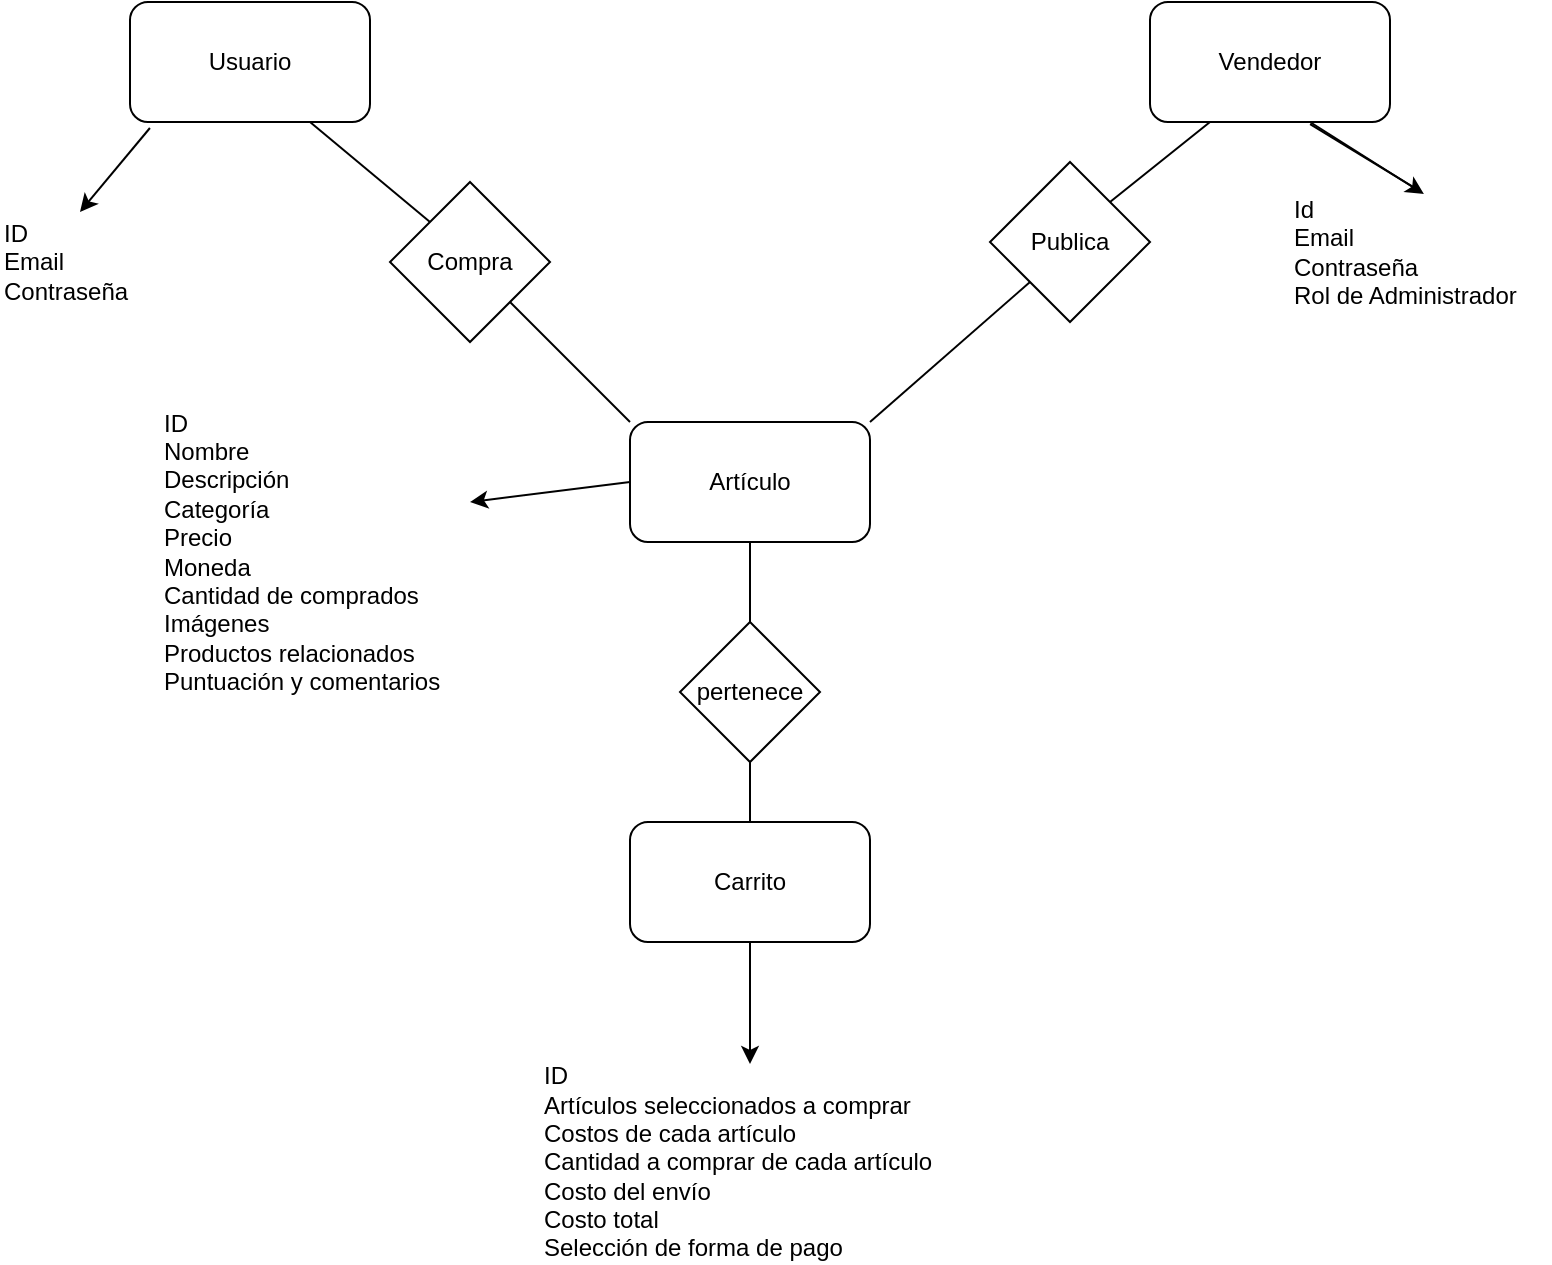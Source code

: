 <mxfile version="14.9.8" type="device"><diagram id="R2lEEEUBdFMjLlhIrx00" name="Page-1"><mxGraphModel dx="942" dy="614" grid="1" gridSize="10" guides="1" tooltips="1" connect="1" arrows="1" fold="1" page="1" pageScale="1" pageWidth="850" pageHeight="1100" math="0" shadow="0" extFonts="Permanent Marker^https://fonts.googleapis.com/css?family=Permanent+Marker"><root><mxCell id="0"/><mxCell id="1" parent="0"/><mxCell id="_VD1kZtZuPOthibTqeRd-1" value="Usuario" style="rounded=1;whiteSpace=wrap;html=1;" vertex="1" parent="1"><mxGeometry x="100" y="70" width="120" height="60" as="geometry"/></mxCell><mxCell id="_VD1kZtZuPOthibTqeRd-2" value="Artículo" style="rounded=1;whiteSpace=wrap;html=1;" vertex="1" parent="1"><mxGeometry x="350" y="280" width="120" height="60" as="geometry"/></mxCell><mxCell id="_VD1kZtZuPOthibTqeRd-3" value="Vendedor" style="rounded=1;whiteSpace=wrap;html=1;" vertex="1" parent="1"><mxGeometry x="610" y="70" width="120" height="60" as="geometry"/></mxCell><mxCell id="_VD1kZtZuPOthibTqeRd-4" value="Carrito" style="rounded=1;whiteSpace=wrap;html=1;" vertex="1" parent="1"><mxGeometry x="350" y="480" width="120" height="60" as="geometry"/></mxCell><mxCell id="_VD1kZtZuPOthibTqeRd-9" value="" style="endArrow=classic;html=1;exitX=0.083;exitY=1.05;exitDx=0;exitDy=0;exitPerimeter=0;entryX=0.5;entryY=0;entryDx=0;entryDy=0;entryPerimeter=0;" edge="1" parent="1" source="_VD1kZtZuPOthibTqeRd-1" target="_VD1kZtZuPOthibTqeRd-13"><mxGeometry width="50" height="50" relative="1" as="geometry"><mxPoint x="100" y="220" as="sourcePoint"/><mxPoint x="80" y="170" as="targetPoint"/></mxGeometry></mxCell><mxCell id="_VD1kZtZuPOthibTqeRd-13" value="&lt;span&gt;ID&lt;/span&gt;&lt;br&gt;&lt;span&gt;Email&lt;/span&gt;&lt;br&gt;&lt;span&gt;Contraseña&lt;/span&gt;" style="text;html=1;align=left;verticalAlign=middle;resizable=0;points=[];autosize=1;strokeColor=none;" vertex="1" parent="1"><mxGeometry x="35" y="175" width="80" height="50" as="geometry"/></mxCell><mxCell id="_VD1kZtZuPOthibTqeRd-16" value="Compra" style="rhombus;whiteSpace=wrap;html=1;" vertex="1" parent="1"><mxGeometry x="230" y="160" width="80" height="80" as="geometry"/></mxCell><mxCell id="_VD1kZtZuPOthibTqeRd-17" value="Publica" style="rhombus;whiteSpace=wrap;html=1;" vertex="1" parent="1"><mxGeometry x="530" y="150" width="80" height="80" as="geometry"/></mxCell><mxCell id="_VD1kZtZuPOthibTqeRd-19" value="" style="endArrow=none;html=1;entryX=0;entryY=0;entryDx=0;entryDy=0;exitX=0.75;exitY=1;exitDx=0;exitDy=0;" edge="1" parent="1" source="_VD1kZtZuPOthibTqeRd-1" target="_VD1kZtZuPOthibTqeRd-16"><mxGeometry width="50" height="50" relative="1" as="geometry"><mxPoint x="220" y="130" as="sourcePoint"/><mxPoint x="260" y="180" as="targetPoint"/></mxGeometry></mxCell><mxCell id="_VD1kZtZuPOthibTqeRd-20" value="" style="endArrow=none;html=1;exitX=1;exitY=1;exitDx=0;exitDy=0;entryX=0;entryY=0;entryDx=0;entryDy=0;" edge="1" parent="1" source="_VD1kZtZuPOthibTqeRd-16" target="_VD1kZtZuPOthibTqeRd-2"><mxGeometry width="50" height="50" relative="1" as="geometry"><mxPoint x="400" y="240" as="sourcePoint"/><mxPoint x="450" y="190" as="targetPoint"/></mxGeometry></mxCell><mxCell id="_VD1kZtZuPOthibTqeRd-21" value="" style="endArrow=none;html=1;exitX=1;exitY=0;exitDx=0;exitDy=0;entryX=0;entryY=1;entryDx=0;entryDy=0;" edge="1" parent="1" source="_VD1kZtZuPOthibTqeRd-2" target="_VD1kZtZuPOthibTqeRd-17"><mxGeometry width="50" height="50" relative="1" as="geometry"><mxPoint x="400" y="240" as="sourcePoint"/><mxPoint x="450" y="190" as="targetPoint"/></mxGeometry></mxCell><mxCell id="_VD1kZtZuPOthibTqeRd-23" value="" style="endArrow=none;html=1;entryX=0.25;entryY=1;entryDx=0;entryDy=0;entryPerimeter=0;" edge="1" parent="1" target="_VD1kZtZuPOthibTqeRd-3"><mxGeometry width="50" height="50" relative="1" as="geometry"><mxPoint x="590" y="170" as="sourcePoint"/><mxPoint x="640" y="120" as="targetPoint"/></mxGeometry></mxCell><mxCell id="_VD1kZtZuPOthibTqeRd-25" value="ID&lt;br&gt;Artículos seleccionados a comprar&lt;br&gt;Costos de cada artículo&lt;br&gt;Cantidad a comprar de cada artículo&lt;br&gt;Costo del envío&lt;br&gt;Costo total&lt;br&gt;Selección de forma de pago" style="text;html=1;align=left;verticalAlign=middle;resizable=0;points=[];autosize=1;strokeColor=none;" vertex="1" parent="1"><mxGeometry x="305" y="600" width="210" height="100" as="geometry"/></mxCell><mxCell id="_VD1kZtZuPOthibTqeRd-26" value="pertenece" style="rhombus;whiteSpace=wrap;html=1;" vertex="1" parent="1"><mxGeometry x="375" y="380" width="70" height="70" as="geometry"/></mxCell><mxCell id="_VD1kZtZuPOthibTqeRd-28" value="" style="endArrow=none;html=1;entryX=0.5;entryY=1;entryDx=0;entryDy=0;exitX=0.5;exitY=0;exitDx=0;exitDy=0;" edge="1" parent="1" source="_VD1kZtZuPOthibTqeRd-4" target="_VD1kZtZuPOthibTqeRd-26"><mxGeometry width="50" height="50" relative="1" as="geometry"><mxPoint x="400" y="490" as="sourcePoint"/><mxPoint x="450" y="440" as="targetPoint"/></mxGeometry></mxCell><mxCell id="_VD1kZtZuPOthibTqeRd-29" value="" style="endArrow=none;html=1;entryX=0.5;entryY=1;entryDx=0;entryDy=0;exitX=0.5;exitY=0;exitDx=0;exitDy=0;" edge="1" parent="1" source="_VD1kZtZuPOthibTqeRd-26" target="_VD1kZtZuPOthibTqeRd-2"><mxGeometry width="50" height="50" relative="1" as="geometry"><mxPoint x="350" y="410" as="sourcePoint"/><mxPoint x="400" y="360" as="targetPoint"/></mxGeometry></mxCell><mxCell id="_VD1kZtZuPOthibTqeRd-32" value="" style="endArrow=classic;html=1;exitX=0;exitY=0.5;exitDx=0;exitDy=0;" edge="1" parent="1" source="_VD1kZtZuPOthibTqeRd-2"><mxGeometry width="50" height="50" relative="1" as="geometry"><mxPoint x="400" y="370" as="sourcePoint"/><mxPoint x="270" y="320" as="targetPoint"/></mxGeometry></mxCell><mxCell id="_VD1kZtZuPOthibTqeRd-33" value="ID&lt;br&gt;Nombre&lt;br&gt;Descripción&lt;br&gt;Categoría&lt;br&gt;Precio&lt;br&gt;Moneda&lt;br&gt;Cantidad de comprados&lt;br&gt;Imágenes&lt;br&gt;Productos relacionados&lt;br&gt;Puntuación y comentarios" style="text;html=1;align=left;verticalAlign=middle;resizable=0;points=[];autosize=1;strokeColor=none;" vertex="1" parent="1"><mxGeometry x="115" y="270" width="150" height="150" as="geometry"/></mxCell><mxCell id="_VD1kZtZuPOthibTqeRd-35" value="Id&amp;nbsp;&lt;br&gt;Email&lt;br&gt;Contraseña&lt;br&gt;Rol de Administrador" style="text;html=1;align=left;verticalAlign=middle;resizable=0;points=[];autosize=1;strokeColor=none;" vertex="1" parent="1"><mxGeometry x="680" y="165" width="130" height="60" as="geometry"/></mxCell><mxCell id="_VD1kZtZuPOthibTqeRd-36" value="" style="endArrow=none;html=1;entryX=0.667;entryY=1.017;entryDx=0;entryDy=0;entryPerimeter=0;exitX=0.492;exitY=-0.017;exitDx=0;exitDy=0;exitPerimeter=0;" edge="1" parent="1" source="_VD1kZtZuPOthibTqeRd-35" target="_VD1kZtZuPOthibTqeRd-3"><mxGeometry width="50" height="50" relative="1" as="geometry"><mxPoint x="650" y="200" as="sourcePoint"/><mxPoint x="700" y="150" as="targetPoint"/></mxGeometry></mxCell><mxCell id="_VD1kZtZuPOthibTqeRd-37" value="" style="endArrow=classic;html=1;entryX=0.515;entryY=0.017;entryDx=0;entryDy=0;entryPerimeter=0;" edge="1" parent="1" target="_VD1kZtZuPOthibTqeRd-35"><mxGeometry width="50" height="50" relative="1" as="geometry"><mxPoint x="690" y="130" as="sourcePoint"/><mxPoint x="720" y="115" as="targetPoint"/></mxGeometry></mxCell><mxCell id="_VD1kZtZuPOthibTqeRd-38" value="" style="endArrow=classic;html=1;exitX=0.5;exitY=1;exitDx=0;exitDy=0;entryX=0.5;entryY=0.01;entryDx=0;entryDy=0;entryPerimeter=0;" edge="1" parent="1" source="_VD1kZtZuPOthibTqeRd-4" target="_VD1kZtZuPOthibTqeRd-25"><mxGeometry width="50" height="50" relative="1" as="geometry"><mxPoint x="400" y="590" as="sourcePoint"/><mxPoint x="450" y="540" as="targetPoint"/></mxGeometry></mxCell></root></mxGraphModel></diagram></mxfile>